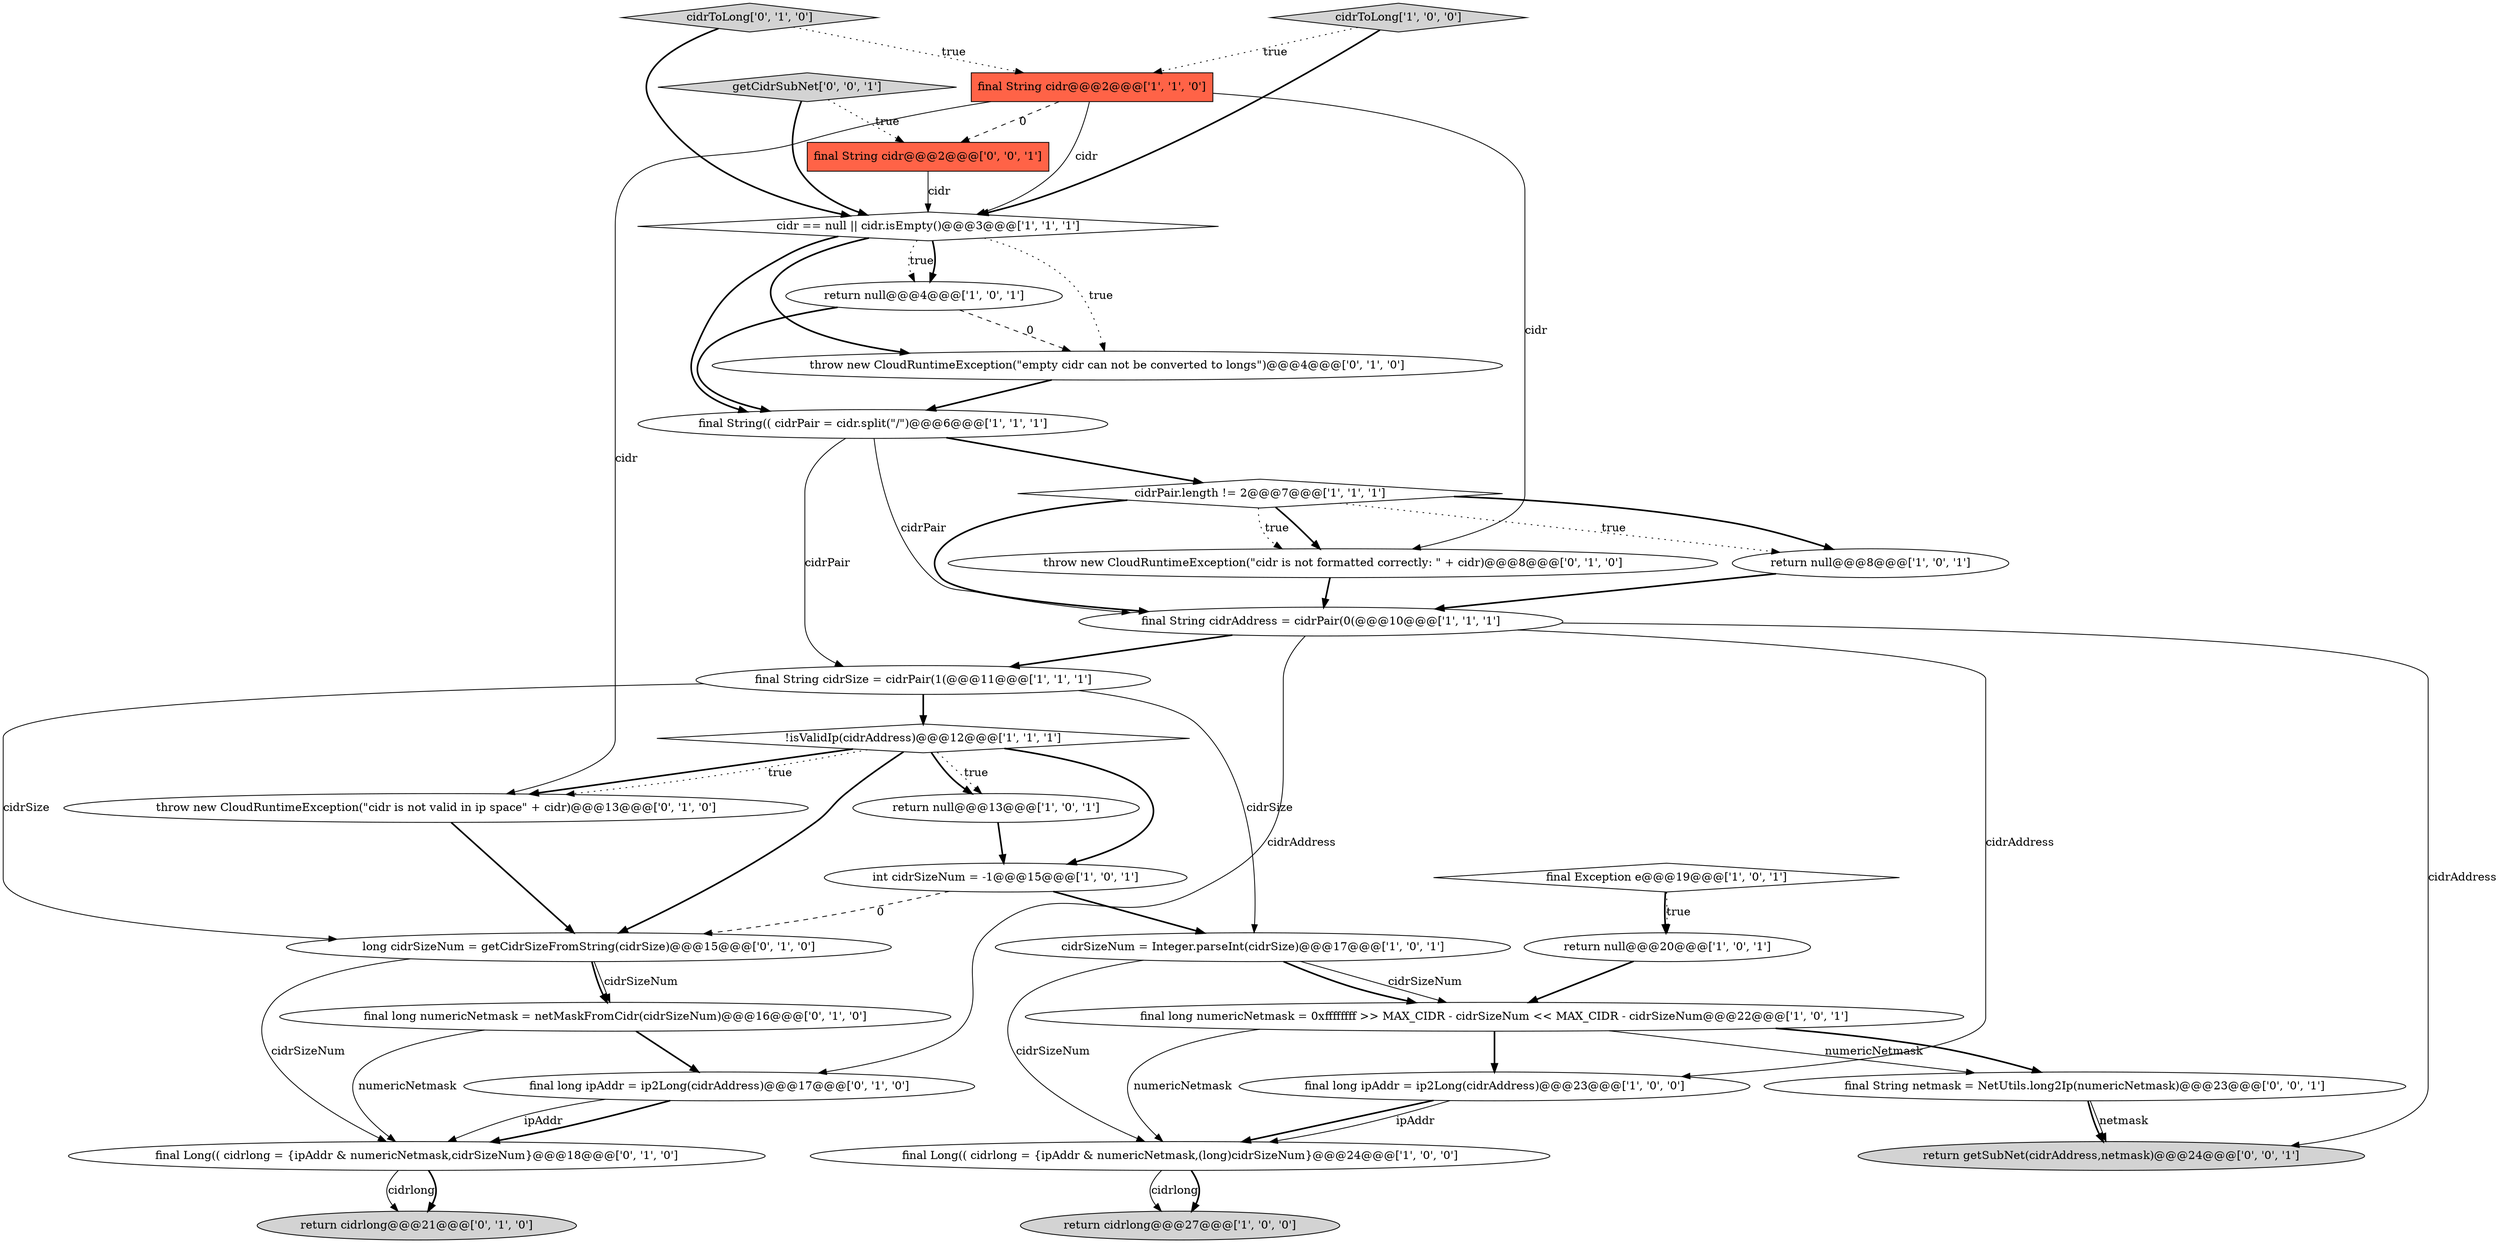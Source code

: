 digraph {
29 [style = filled, label = "return getSubNet(cidrAddress,netmask)@@@24@@@['0', '0', '1']", fillcolor = lightgray, shape = ellipse image = "AAA0AAABBB3BBB"];
11 [style = filled, label = "cidrPair.length != 2@@@7@@@['1', '1', '1']", fillcolor = white, shape = diamond image = "AAA0AAABBB1BBB"];
26 [style = filled, label = "final Long(( cidrlong = {ipAddr & numericNetmask,cidrSizeNum}@@@18@@@['0', '1', '0']", fillcolor = white, shape = ellipse image = "AAA0AAABBB2BBB"];
4 [style = filled, label = "final String(( cidrPair = cidr.split(\"\/\")@@@6@@@['1', '1', '1']", fillcolor = white, shape = ellipse image = "AAA0AAABBB1BBB"];
0 [style = filled, label = "return null@@@13@@@['1', '0', '1']", fillcolor = white, shape = ellipse image = "AAA0AAABBB1BBB"];
14 [style = filled, label = "return null@@@8@@@['1', '0', '1']", fillcolor = white, shape = ellipse image = "AAA0AAABBB1BBB"];
5 [style = filled, label = "final String cidr@@@2@@@['1', '1', '0']", fillcolor = tomato, shape = box image = "AAA0AAABBB1BBB"];
3 [style = filled, label = "!isValidIp(cidrAddress)@@@12@@@['1', '1', '1']", fillcolor = white, shape = diamond image = "AAA0AAABBB1BBB"];
19 [style = filled, label = "long cidrSizeNum = getCidrSizeFromString(cidrSize)@@@15@@@['0', '1', '0']", fillcolor = white, shape = ellipse image = "AAA1AAABBB2BBB"];
9 [style = filled, label = "final Long(( cidrlong = {ipAddr & numericNetmask,(long)cidrSizeNum}@@@24@@@['1', '0', '0']", fillcolor = white, shape = ellipse image = "AAA0AAABBB1BBB"];
31 [style = filled, label = "final String cidr@@@2@@@['0', '0', '1']", fillcolor = tomato, shape = box image = "AAA0AAABBB3BBB"];
13 [style = filled, label = "return cidrlong@@@27@@@['1', '0', '0']", fillcolor = lightgray, shape = ellipse image = "AAA0AAABBB1BBB"];
20 [style = filled, label = "cidrToLong['0', '1', '0']", fillcolor = lightgray, shape = diamond image = "AAA0AAABBB2BBB"];
1 [style = filled, label = "return null@@@20@@@['1', '0', '1']", fillcolor = white, shape = ellipse image = "AAA0AAABBB1BBB"];
17 [style = filled, label = "final String cidrAddress = cidrPair(0(@@@10@@@['1', '1', '1']", fillcolor = white, shape = ellipse image = "AAA0AAABBB1BBB"];
2 [style = filled, label = "int cidrSizeNum = -1@@@15@@@['1', '0', '1']", fillcolor = white, shape = ellipse image = "AAA0AAABBB1BBB"];
30 [style = filled, label = "final String netmask = NetUtils.long2Ip(numericNetmask)@@@23@@@['0', '0', '1']", fillcolor = white, shape = ellipse image = "AAA0AAABBB3BBB"];
8 [style = filled, label = "return null@@@4@@@['1', '0', '1']", fillcolor = white, shape = ellipse image = "AAA0AAABBB1BBB"];
12 [style = filled, label = "cidrSizeNum = Integer.parseInt(cidrSize)@@@17@@@['1', '0', '1']", fillcolor = white, shape = ellipse image = "AAA0AAABBB1BBB"];
6 [style = filled, label = "final String cidrSize = cidrPair(1(@@@11@@@['1', '1', '1']", fillcolor = white, shape = ellipse image = "AAA0AAABBB1BBB"];
15 [style = filled, label = "final long ipAddr = ip2Long(cidrAddress)@@@23@@@['1', '0', '0']", fillcolor = white, shape = ellipse image = "AAA0AAABBB1BBB"];
21 [style = filled, label = "final long ipAddr = ip2Long(cidrAddress)@@@17@@@['0', '1', '0']", fillcolor = white, shape = ellipse image = "AAA0AAABBB2BBB"];
22 [style = filled, label = "throw new CloudRuntimeException(\"empty cidr can not be converted to longs\")@@@4@@@['0', '1', '0']", fillcolor = white, shape = ellipse image = "AAA1AAABBB2BBB"];
24 [style = filled, label = "throw new CloudRuntimeException(\"cidr is not valid in ip space\" + cidr)@@@13@@@['0', '1', '0']", fillcolor = white, shape = ellipse image = "AAA0AAABBB2BBB"];
27 [style = filled, label = "throw new CloudRuntimeException(\"cidr is not formatted correctly: \" + cidr)@@@8@@@['0', '1', '0']", fillcolor = white, shape = ellipse image = "AAA0AAABBB2BBB"];
10 [style = filled, label = "final long numericNetmask = 0xffffffff >> MAX_CIDR - cidrSizeNum << MAX_CIDR - cidrSizeNum@@@22@@@['1', '0', '1']", fillcolor = white, shape = ellipse image = "AAA0AAABBB1BBB"];
7 [style = filled, label = "cidrToLong['1', '0', '0']", fillcolor = lightgray, shape = diamond image = "AAA0AAABBB1BBB"];
25 [style = filled, label = "final long numericNetmask = netMaskFromCidr(cidrSizeNum)@@@16@@@['0', '1', '0']", fillcolor = white, shape = ellipse image = "AAA0AAABBB2BBB"];
23 [style = filled, label = "return cidrlong@@@21@@@['0', '1', '0']", fillcolor = lightgray, shape = ellipse image = "AAA0AAABBB2BBB"];
18 [style = filled, label = "cidr == null || cidr.isEmpty()@@@3@@@['1', '1', '1']", fillcolor = white, shape = diamond image = "AAA0AAABBB1BBB"];
28 [style = filled, label = "getCidrSubNet['0', '0', '1']", fillcolor = lightgray, shape = diamond image = "AAA0AAABBB3BBB"];
16 [style = filled, label = "final Exception e@@@19@@@['1', '0', '1']", fillcolor = white, shape = diamond image = "AAA0AAABBB1BBB"];
10->30 [style = solid, label="numericNetmask"];
14->17 [style = bold, label=""];
3->24 [style = bold, label=""];
26->23 [style = solid, label="cidrlong"];
6->12 [style = solid, label="cidrSize"];
1->10 [style = bold, label=""];
15->9 [style = bold, label=""];
8->4 [style = bold, label=""];
17->21 [style = solid, label="cidrAddress"];
28->31 [style = dotted, label="true"];
3->2 [style = bold, label=""];
18->22 [style = bold, label=""];
10->30 [style = bold, label=""];
7->18 [style = bold, label=""];
20->18 [style = bold, label=""];
5->24 [style = solid, label="cidr"];
4->11 [style = bold, label=""];
9->13 [style = solid, label="cidrlong"];
19->26 [style = solid, label="cidrSizeNum"];
12->10 [style = solid, label="cidrSizeNum"];
31->18 [style = solid, label="cidr"];
18->8 [style = dotted, label="true"];
9->13 [style = bold, label=""];
5->27 [style = solid, label="cidr"];
19->25 [style = solid, label="cidrSizeNum"];
11->17 [style = bold, label=""];
5->31 [style = dashed, label="0"];
16->1 [style = dotted, label="true"];
21->26 [style = solid, label="ipAddr"];
11->14 [style = bold, label=""];
12->9 [style = solid, label="cidrSizeNum"];
25->26 [style = solid, label="numericNetmask"];
3->0 [style = dotted, label="true"];
7->5 [style = dotted, label="true"];
11->27 [style = bold, label=""];
25->21 [style = bold, label=""];
19->25 [style = bold, label=""];
4->6 [style = solid, label="cidrPair"];
12->10 [style = bold, label=""];
2->19 [style = dashed, label="0"];
10->9 [style = solid, label="numericNetmask"];
16->1 [style = bold, label=""];
11->14 [style = dotted, label="true"];
11->27 [style = dotted, label="true"];
17->6 [style = bold, label=""];
27->17 [style = bold, label=""];
5->18 [style = solid, label="cidr"];
6->19 [style = solid, label="cidrSize"];
3->0 [style = bold, label=""];
21->26 [style = bold, label=""];
6->3 [style = bold, label=""];
3->19 [style = bold, label=""];
22->4 [style = bold, label=""];
28->18 [style = bold, label=""];
15->9 [style = solid, label="ipAddr"];
30->29 [style = solid, label="netmask"];
20->5 [style = dotted, label="true"];
17->29 [style = solid, label="cidrAddress"];
26->23 [style = bold, label=""];
10->15 [style = bold, label=""];
24->19 [style = bold, label=""];
8->22 [style = dashed, label="0"];
4->17 [style = solid, label="cidrPair"];
17->15 [style = solid, label="cidrAddress"];
18->8 [style = bold, label=""];
0->2 [style = bold, label=""];
18->22 [style = dotted, label="true"];
3->24 [style = dotted, label="true"];
2->12 [style = bold, label=""];
18->4 [style = bold, label=""];
30->29 [style = bold, label=""];
}
